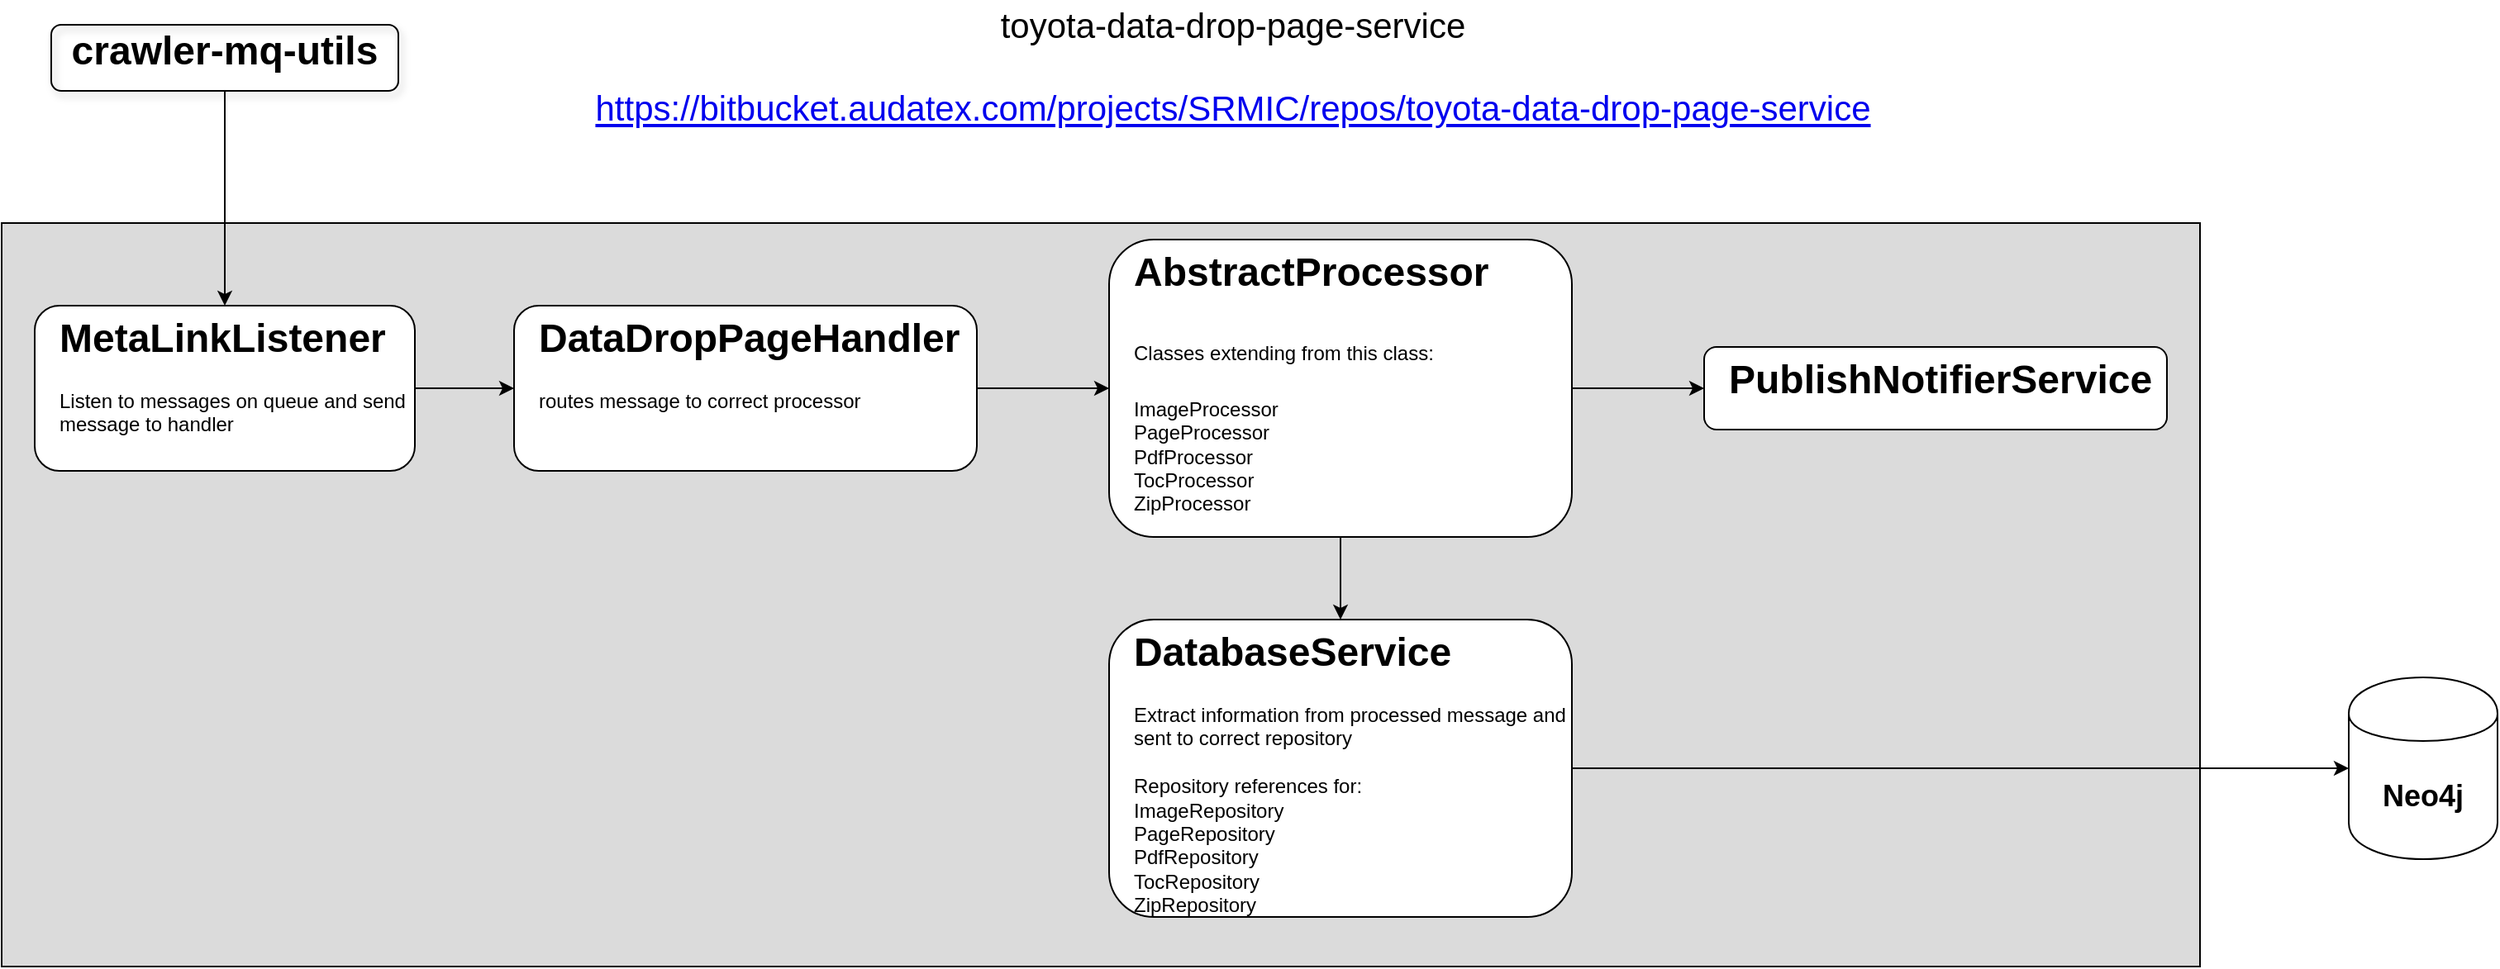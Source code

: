 <mxfile version="14.2.7" type="github">
  <diagram id="bXiSy-yzUZDngqcwPexn" name="Page-1">
    <mxGraphModel dx="1662" dy="762" grid="1" gridSize="10" guides="1" tooltips="1" connect="1" arrows="1" fold="1" page="1" pageScale="1" pageWidth="850" pageHeight="1100" math="0" shadow="0">
      <root>
        <mxCell id="0" />
        <mxCell id="1" parent="0" />
        <mxCell id="9CvgzSKVDReJcCDshX9--21" value="" style="rounded=0;whiteSpace=wrap;html=1;fillColor=#DBDBDB;" parent="1" vertex="1">
          <mxGeometry x="70" y="250" width="1330" height="450" as="geometry" />
        </mxCell>
        <mxCell id="9CvgzSKVDReJcCDshX9--1" value="toyota-data-drop-page-service&lt;br style=&quot;font-size: 21px;&quot;&gt;&lt;a href=&quot;https://bitbucket.audatex.com/projects/SRMIC/repos/toyota-data-drop-page-service&quot; style=&quot;font-size: 21px;&quot;&gt;&lt;br style=&quot;font-size: 21px;&quot;&gt;https://bitbucket.audatex.com/projects/SRMIC/repos/toyota-data-drop-page-service&lt;/a&gt;" style="text;html=1;strokeColor=none;fillColor=none;align=center;verticalAlign=middle;whiteSpace=wrap;rounded=0;fontSize=21;" parent="1" vertex="1">
          <mxGeometry x="400" y="120" width="830" height="70" as="geometry" />
        </mxCell>
        <mxCell id="9CvgzSKVDReJcCDshX9--6" value="" style="edgeStyle=orthogonalEdgeStyle;rounded=0;orthogonalLoop=1;jettySize=auto;html=1;" parent="1" source="9CvgzSKVDReJcCDshX9--4" target="9CvgzSKVDReJcCDshX9--5" edge="1">
          <mxGeometry relative="1" as="geometry" />
        </mxCell>
        <mxCell id="9CvgzSKVDReJcCDshX9--4" value="&lt;h1&gt;crawler-mq-utils&lt;/h1&gt;&lt;div&gt;&lt;br&gt;&lt;/div&gt;" style="text;html=1;fillColor=none;spacing=5;spacingTop=-20;whiteSpace=wrap;overflow=hidden;rounded=1;shadow=1;strokeColor=#000000;align=center;verticalAlign=middle;" parent="1" vertex="1">
          <mxGeometry x="100" y="130" width="210" height="40" as="geometry" />
        </mxCell>
        <mxCell id="9CvgzSKVDReJcCDshX9--8" value="" style="edgeStyle=orthogonalEdgeStyle;rounded=0;orthogonalLoop=1;jettySize=auto;html=1;" parent="1" source="9CvgzSKVDReJcCDshX9--5" target="9CvgzSKVDReJcCDshX9--7" edge="1">
          <mxGeometry relative="1" as="geometry" />
        </mxCell>
        <mxCell id="9CvgzSKVDReJcCDshX9--5" value="&lt;h1&gt;MetaLinkListener&lt;/h1&gt;&lt;div&gt;Listen to messages on queue and send message to handler&lt;/div&gt;" style="text;html=1;fillColor=#FFFFFF;spacing=5;spacingTop=-20;whiteSpace=wrap;overflow=hidden;rounded=1;strokeColor=#000000;spacingLeft=10;" parent="1" vertex="1">
          <mxGeometry x="90" y="300" width="230" height="100" as="geometry" />
        </mxCell>
        <mxCell id="9CvgzSKVDReJcCDshX9--10" value="" style="edgeStyle=orthogonalEdgeStyle;rounded=0;orthogonalLoop=1;jettySize=auto;html=1;" parent="1" source="9CvgzSKVDReJcCDshX9--7" target="9CvgzSKVDReJcCDshX9--9" edge="1">
          <mxGeometry relative="1" as="geometry" />
        </mxCell>
        <mxCell id="9CvgzSKVDReJcCDshX9--7" value="&lt;h1&gt;DataDropPageHandler&lt;/h1&gt;&lt;div&gt;routes message to correct processor&lt;/div&gt;" style="text;html=1;fillColor=#FFFFFF;spacing=5;spacingTop=-20;whiteSpace=wrap;overflow=hidden;rounded=1;strokeColor=#000000;spacingLeft=10;" parent="1" vertex="1">
          <mxGeometry x="380" y="300" width="280" height="100" as="geometry" />
        </mxCell>
        <mxCell id="9CvgzSKVDReJcCDshX9--13" value="" style="edgeStyle=orthogonalEdgeStyle;rounded=0;orthogonalLoop=1;jettySize=auto;html=1;" parent="1" source="9CvgzSKVDReJcCDshX9--9" target="9CvgzSKVDReJcCDshX9--12" edge="1">
          <mxGeometry relative="1" as="geometry" />
        </mxCell>
        <mxCell id="iMHWHregQUz-W-3MOmmH-5" value="" style="edgeStyle=orthogonalEdgeStyle;rounded=0;orthogonalLoop=1;jettySize=auto;html=1;" edge="1" parent="1" source="9CvgzSKVDReJcCDshX9--9" target="iMHWHregQUz-W-3MOmmH-4">
          <mxGeometry relative="1" as="geometry" />
        </mxCell>
        <mxCell id="9CvgzSKVDReJcCDshX9--9" value="&lt;h1 style=&quot;text-align: center&quot;&gt;&lt;span&gt;AbstractProcessor&lt;/span&gt;&lt;/h1&gt;&lt;h1&gt;&lt;span style=&quot;font-size: 12px ; font-weight: normal&quot;&gt;Classes extending from this class:&lt;/span&gt;&lt;br&gt;&lt;/h1&gt;&lt;div&gt;&lt;span style=&quot;font-size: 12px ; font-weight: normal&quot;&gt;ImageProcessor&lt;/span&gt;&lt;/div&gt;&lt;div&gt;&lt;span style=&quot;font-size: 12px ; font-weight: normal&quot;&gt;PageProcessor&lt;/span&gt;&lt;/div&gt;PdfProcessor&lt;br&gt;TocProcessor&lt;br&gt;ZipProcessor" style="text;html=1;fillColor=#FFFFFF;spacing=5;spacingTop=-20;whiteSpace=wrap;overflow=hidden;rounded=1;strokeColor=#000000;spacingLeft=10;" parent="1" vertex="1">
          <mxGeometry x="740" y="260" width="280" height="180" as="geometry" />
        </mxCell>
        <mxCell id="9CvgzSKVDReJcCDshX9--19" value="" style="edgeStyle=orthogonalEdgeStyle;rounded=0;orthogonalLoop=1;jettySize=auto;html=1;" parent="1" source="9CvgzSKVDReJcCDshX9--12" target="9CvgzSKVDReJcCDshX9--18" edge="1">
          <mxGeometry relative="1" as="geometry">
            <Array as="points">
              <mxPoint x="1510" y="580" />
              <mxPoint x="1510" y="600" />
            </Array>
          </mxGeometry>
        </mxCell>
        <mxCell id="9CvgzSKVDReJcCDshX9--12" value="&lt;h1&gt;&lt;span&gt;DatabaseService&lt;/span&gt;&lt;/h1&gt;&lt;div&gt;&lt;span&gt;Extract information from processed message and sent to correct repository&lt;/span&gt;&lt;/div&gt;&lt;div&gt;&lt;span&gt;&lt;br&gt;&lt;/span&gt;&lt;/div&gt;&lt;div&gt;&lt;span style=&quot;text-align: center&quot;&gt;Repository references for:&lt;/span&gt;&lt;br style=&quot;text-align: center&quot;&gt;&lt;span style=&quot;text-align: center&quot;&gt;ImageRepository&lt;/span&gt;&lt;br style=&quot;text-align: center&quot;&gt;&lt;span style=&quot;text-align: center&quot;&gt;PageRepository&lt;/span&gt;&lt;br style=&quot;text-align: center&quot;&gt;&lt;span style=&quot;text-align: center&quot;&gt;PdfRepository&lt;/span&gt;&lt;br style=&quot;text-align: center&quot;&gt;&lt;span style=&quot;text-align: center&quot;&gt;TocRepository&lt;/span&gt;&lt;br style=&quot;text-align: center&quot;&gt;&lt;span style=&quot;text-align: center&quot;&gt;ZipRepository&lt;/span&gt;&lt;span&gt;&lt;br&gt;&lt;/span&gt;&lt;/div&gt;&lt;h1&gt;&lt;/h1&gt;" style="text;html=1;fillColor=#FFFFFF;spacing=5;spacingTop=-20;whiteSpace=wrap;overflow=hidden;rounded=1;strokeColor=#000000;spacingLeft=10;" parent="1" vertex="1">
          <mxGeometry x="740" y="490" width="280" height="180" as="geometry" />
        </mxCell>
        <mxCell id="9CvgzSKVDReJcCDshX9--18" value="&lt;b&gt;&lt;font style=&quot;font-size: 18px&quot;&gt;Neo4j&lt;/font&gt;&lt;/b&gt;" style="shape=cylinder;whiteSpace=wrap;html=1;boundedLbl=1;backgroundOutline=1;" parent="1" vertex="1">
          <mxGeometry x="1490" y="525" width="90" height="110" as="geometry" />
        </mxCell>
        <mxCell id="iMHWHregQUz-W-3MOmmH-4" value="&lt;h1 style=&quot;text-align: center&quot;&gt;&lt;span&gt;PublishNotifierService&lt;/span&gt;&lt;/h1&gt;&lt;div&gt;&lt;span&gt;&lt;br&gt;&lt;/span&gt;&lt;/div&gt;" style="text;html=1;fillColor=#FFFFFF;spacing=5;spacingTop=-20;whiteSpace=wrap;overflow=hidden;rounded=1;strokeColor=#000000;spacingLeft=10;" vertex="1" parent="1">
          <mxGeometry x="1100" y="325" width="280" height="50" as="geometry" />
        </mxCell>
      </root>
    </mxGraphModel>
  </diagram>
</mxfile>
